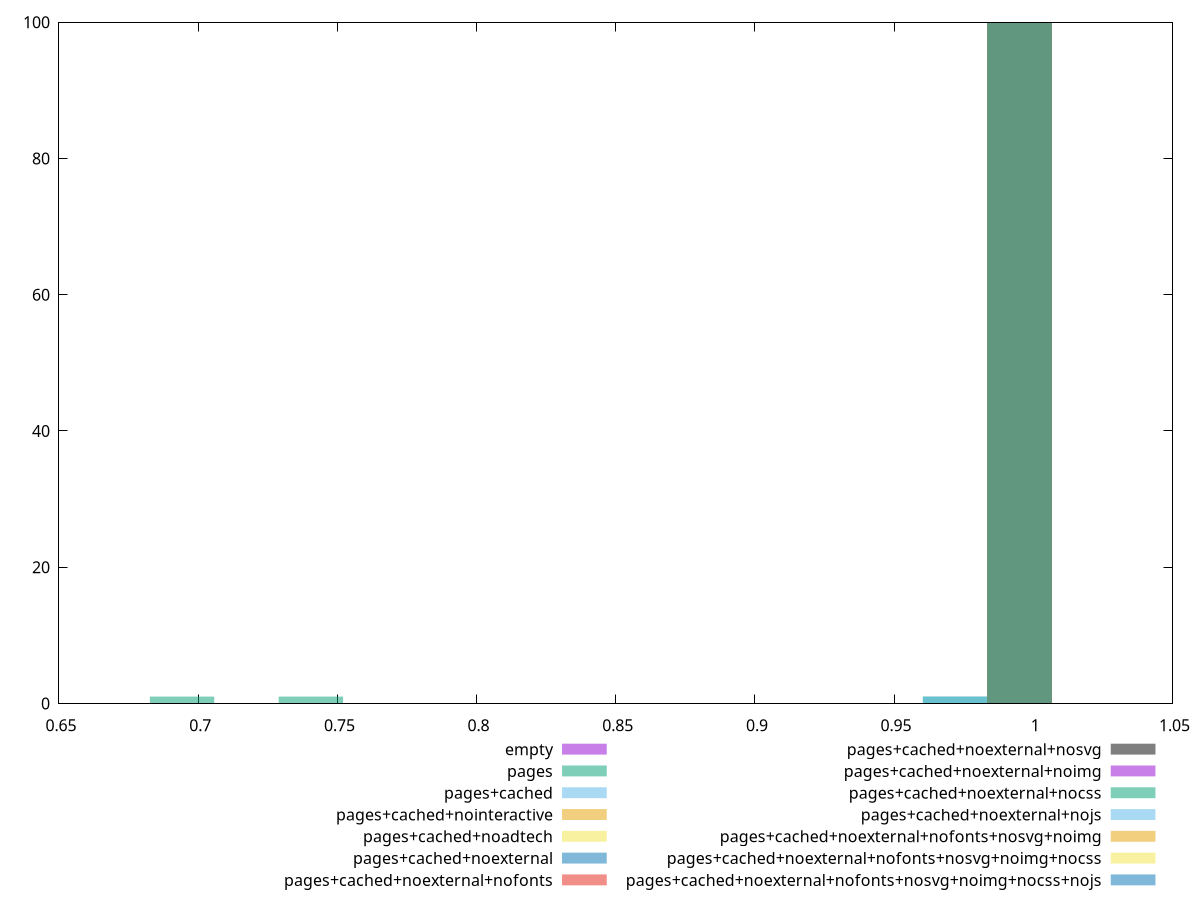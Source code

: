 reset
set terminal svg size 640, 620 enhanced background rgb 'white'
set output "reprap/first-cpu-idle/comparison/histogram/all_score.svg"

$empty <<EOF
0.9950239328648495 100
EOF

$pages <<EOF
0.6942027438591972 1
0.9950239328648495 97
0.9718838414028762 1
0.7404829267831438 1
EOF

$pagesCached <<EOF
0.9950239328648495 99
0.9718838414028762 1
EOF

$pagesCachedNointeractive <<EOF
0.9950239328648495 100
EOF

$pagesCachedNoadtech <<EOF
0.9950239328648495 100
EOF

$pagesCachedNoexternal <<EOF
0.9950239328648495 100
EOF

$pagesCachedNoexternalNofonts <<EOF
0.9950239328648495 100
EOF

$pagesCachedNoexternalNosvg <<EOF
0.9950239328648495 100
EOF

$pagesCachedNoexternalNoimg <<EOF
0.9950239328648495 100
EOF

$pagesCachedNoexternalNocss <<EOF
0.9950239328648495 100
EOF

$pagesCachedNoexternalNojs <<EOF
0.9950239328648495 100
EOF

$pagesCachedNoexternalNofontsNosvgNoimg <<EOF
0.9950239328648495 100
EOF

$pagesCachedNoexternalNofontsNosvgNoimgNocss <<EOF
0.9950239328648495 100
EOF

$pagesCachedNoexternalNofontsNosvgNoimgNocssNojs <<EOF
0.9950239328648495 100
EOF

set key outside below
set boxwidth 0.023140091461973242
set yrange [0:100]
set style fill transparent solid 0.5 noborder

plot \
  $empty title "empty" with boxes, \
  $pages title "pages" with boxes, \
  $pagesCached title "pages+cached" with boxes, \
  $pagesCachedNointeractive title "pages+cached+nointeractive" with boxes, \
  $pagesCachedNoadtech title "pages+cached+noadtech" with boxes, \
  $pagesCachedNoexternal title "pages+cached+noexternal" with boxes, \
  $pagesCachedNoexternalNofonts title "pages+cached+noexternal+nofonts" with boxes, \
  $pagesCachedNoexternalNosvg title "pages+cached+noexternal+nosvg" with boxes, \
  $pagesCachedNoexternalNoimg title "pages+cached+noexternal+noimg" with boxes, \
  $pagesCachedNoexternalNocss title "pages+cached+noexternal+nocss" with boxes, \
  $pagesCachedNoexternalNojs title "pages+cached+noexternal+nojs" with boxes, \
  $pagesCachedNoexternalNofontsNosvgNoimg title "pages+cached+noexternal+nofonts+nosvg+noimg" with boxes, \
  $pagesCachedNoexternalNofontsNosvgNoimgNocss title "pages+cached+noexternal+nofonts+nosvg+noimg+nocss" with boxes, \
  $pagesCachedNoexternalNofontsNosvgNoimgNocssNojs title "pages+cached+noexternal+nofonts+nosvg+noimg+nocss+nojs" with boxes, \


reset